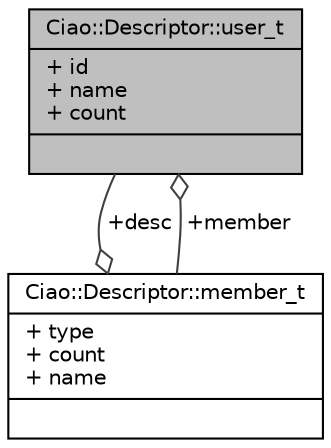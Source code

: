 digraph "Ciao::Descriptor::user_t"
{
  edge [fontname="Helvetica",fontsize="10",labelfontname="Helvetica",labelfontsize="10"];
  node [fontname="Helvetica",fontsize="10",shape=record];
  Node1 [label="{Ciao::Descriptor::user_t\n|+ id\l+ name\l+ count\l|}",height=0.2,width=0.4,color="black", fillcolor="grey75", style="filled", fontcolor="black"];
  Node2 -> Node1 [color="grey25",fontsize="10",style="solid",label=" +member" ,arrowhead="odiamond",fontname="Helvetica"];
  Node2 [label="{Ciao::Descriptor::member_t\n|+ type\l+ count\l+ name\l|}",height=0.2,width=0.4,color="black", fillcolor="white", style="filled",URL="$d7/d0b/structCiao_1_1Descriptor_1_1member__t.html"];
  Node1 -> Node2 [color="grey25",fontsize="10",style="solid",label=" +desc" ,arrowhead="odiamond",fontname="Helvetica"];
}
